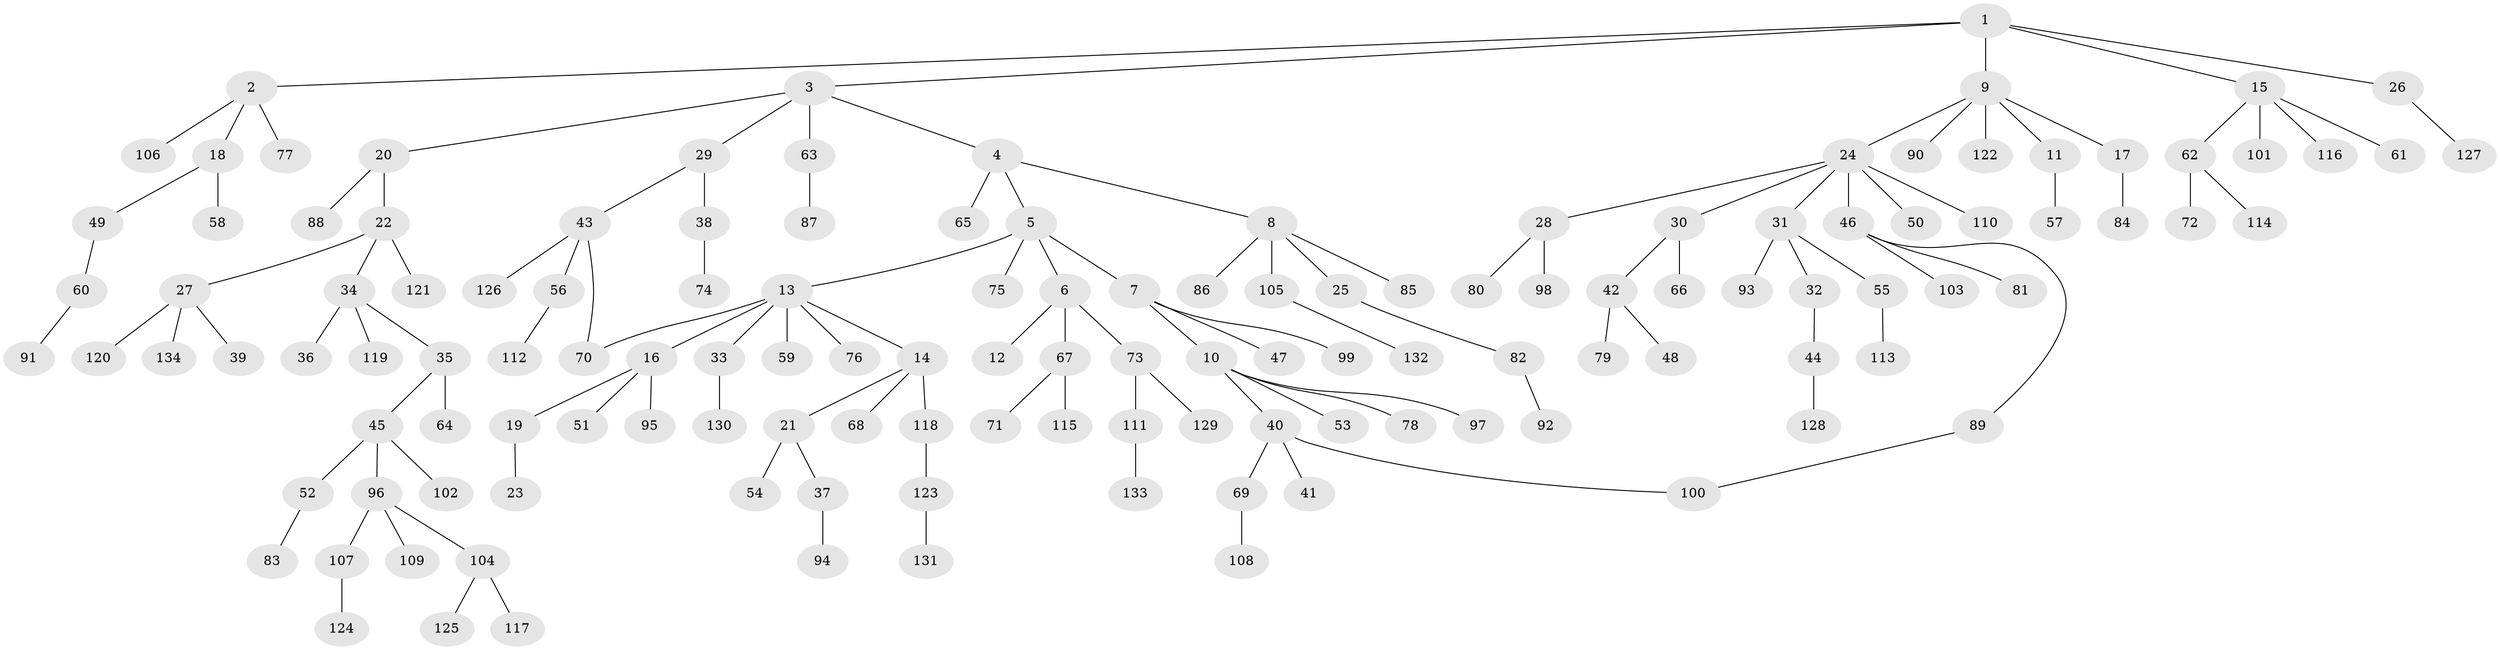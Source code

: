 // Generated by graph-tools (version 1.1) at 2025/42/03/09/25 04:42:12]
// undirected, 134 vertices, 135 edges
graph export_dot {
graph [start="1"]
  node [color=gray90,style=filled];
  1;
  2;
  3;
  4;
  5;
  6;
  7;
  8;
  9;
  10;
  11;
  12;
  13;
  14;
  15;
  16;
  17;
  18;
  19;
  20;
  21;
  22;
  23;
  24;
  25;
  26;
  27;
  28;
  29;
  30;
  31;
  32;
  33;
  34;
  35;
  36;
  37;
  38;
  39;
  40;
  41;
  42;
  43;
  44;
  45;
  46;
  47;
  48;
  49;
  50;
  51;
  52;
  53;
  54;
  55;
  56;
  57;
  58;
  59;
  60;
  61;
  62;
  63;
  64;
  65;
  66;
  67;
  68;
  69;
  70;
  71;
  72;
  73;
  74;
  75;
  76;
  77;
  78;
  79;
  80;
  81;
  82;
  83;
  84;
  85;
  86;
  87;
  88;
  89;
  90;
  91;
  92;
  93;
  94;
  95;
  96;
  97;
  98;
  99;
  100;
  101;
  102;
  103;
  104;
  105;
  106;
  107;
  108;
  109;
  110;
  111;
  112;
  113;
  114;
  115;
  116;
  117;
  118;
  119;
  120;
  121;
  122;
  123;
  124;
  125;
  126;
  127;
  128;
  129;
  130;
  131;
  132;
  133;
  134;
  1 -- 2;
  1 -- 3;
  1 -- 9;
  1 -- 15;
  1 -- 26;
  2 -- 18;
  2 -- 77;
  2 -- 106;
  3 -- 4;
  3 -- 20;
  3 -- 29;
  3 -- 63;
  4 -- 5;
  4 -- 8;
  4 -- 65;
  5 -- 6;
  5 -- 7;
  5 -- 13;
  5 -- 75;
  6 -- 12;
  6 -- 67;
  6 -- 73;
  7 -- 10;
  7 -- 47;
  7 -- 99;
  8 -- 25;
  8 -- 85;
  8 -- 86;
  8 -- 105;
  9 -- 11;
  9 -- 17;
  9 -- 24;
  9 -- 90;
  9 -- 122;
  10 -- 40;
  10 -- 53;
  10 -- 78;
  10 -- 97;
  11 -- 57;
  13 -- 14;
  13 -- 16;
  13 -- 33;
  13 -- 59;
  13 -- 76;
  13 -- 70;
  14 -- 21;
  14 -- 68;
  14 -- 118;
  15 -- 61;
  15 -- 62;
  15 -- 101;
  15 -- 116;
  16 -- 19;
  16 -- 51;
  16 -- 95;
  17 -- 84;
  18 -- 49;
  18 -- 58;
  19 -- 23;
  20 -- 22;
  20 -- 88;
  21 -- 37;
  21 -- 54;
  22 -- 27;
  22 -- 34;
  22 -- 121;
  24 -- 28;
  24 -- 30;
  24 -- 31;
  24 -- 46;
  24 -- 50;
  24 -- 110;
  25 -- 82;
  26 -- 127;
  27 -- 39;
  27 -- 120;
  27 -- 134;
  28 -- 80;
  28 -- 98;
  29 -- 38;
  29 -- 43;
  30 -- 42;
  30 -- 66;
  31 -- 32;
  31 -- 55;
  31 -- 93;
  32 -- 44;
  33 -- 130;
  34 -- 35;
  34 -- 36;
  34 -- 119;
  35 -- 45;
  35 -- 64;
  37 -- 94;
  38 -- 74;
  40 -- 41;
  40 -- 69;
  40 -- 100;
  42 -- 48;
  42 -- 79;
  43 -- 56;
  43 -- 70;
  43 -- 126;
  44 -- 128;
  45 -- 52;
  45 -- 96;
  45 -- 102;
  46 -- 81;
  46 -- 89;
  46 -- 103;
  49 -- 60;
  52 -- 83;
  55 -- 113;
  56 -- 112;
  60 -- 91;
  62 -- 72;
  62 -- 114;
  63 -- 87;
  67 -- 71;
  67 -- 115;
  69 -- 108;
  73 -- 111;
  73 -- 129;
  82 -- 92;
  89 -- 100;
  96 -- 104;
  96 -- 107;
  96 -- 109;
  104 -- 117;
  104 -- 125;
  105 -- 132;
  107 -- 124;
  111 -- 133;
  118 -- 123;
  123 -- 131;
}
